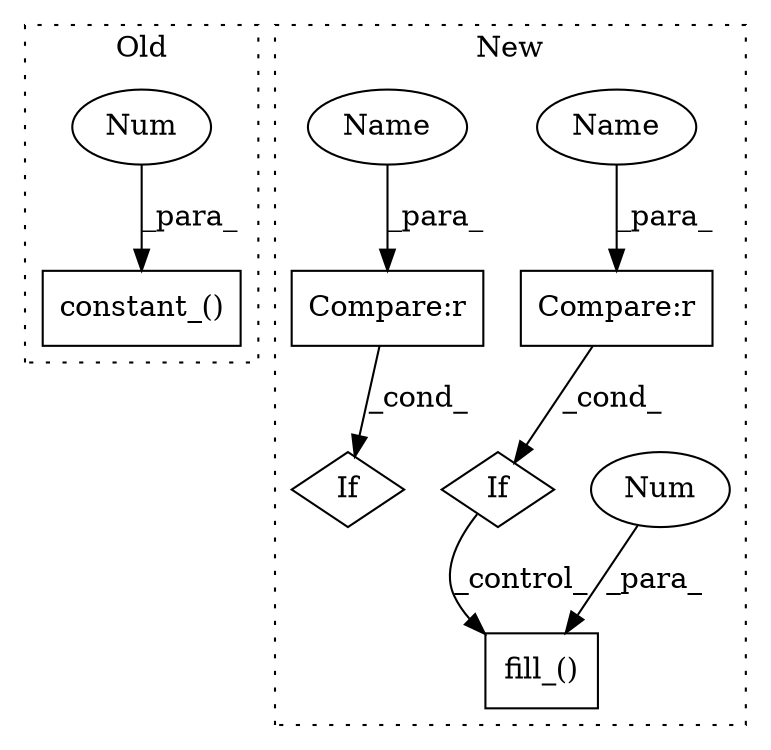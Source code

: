 digraph G {
subgraph cluster0 {
1 [label="constant_()" a="75" s="7532,7559" l="18,1" shape="box"];
3 [label="Num" a="76" s="7558" l="1" shape="ellipse"];
label = "Old";
style="dotted";
}
subgraph cluster1 {
2 [label="If" a="96" s="7367" l="3" shape="diamond"];
4 [label="Compare:r" a="40" s="7370" l="18" shape="box"];
5 [label="If" a="96" s="7283" l="3" shape="diamond"];
6 [label="fill_()" a="75" s="7328,7349" l="20,1" shape="box"];
7 [label="Compare:r" a="40" s="7286" l="20" shape="box"];
8 [label="Num" a="76" s="7348" l="1" shape="ellipse"];
9 [label="Name" a="87" s="7302" l="4" shape="ellipse"];
10 [label="Name" a="87" s="7384" l="4" shape="ellipse"];
label = "New";
style="dotted";
}
3 -> 1 [label="_para_"];
4 -> 2 [label="_cond_"];
5 -> 6 [label="_control_"];
7 -> 5 [label="_cond_"];
8 -> 6 [label="_para_"];
9 -> 7 [label="_para_"];
10 -> 4 [label="_para_"];
}